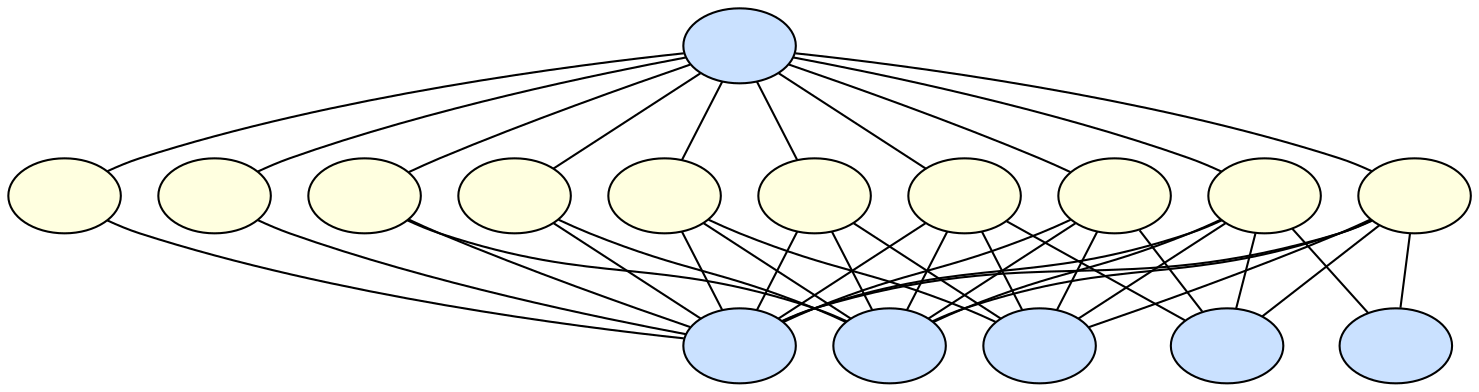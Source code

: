 graph "graph" {
	outputorder=edgesfirst overlap=false
	M1 [label="" fillcolor=lightsteelblue1 style=filled]
	P1 [label="" fillcolor=lightyellow1 style=filled]
	M1 -- P1
	M1 [label="" fillcolor=lightsteelblue1 style=filled]
	P2 [label="" fillcolor=lightyellow1 style=filled]
	M1 -- P2
	M1 [label="" fillcolor=lightsteelblue1 style=filled]
	P3 [label="" fillcolor=lightyellow1 style=filled]
	M1 -- P3
	M1 [label="" fillcolor=lightsteelblue1 style=filled]
	P4 [label="" fillcolor=lightyellow1 style=filled]
	M1 -- P4
	M1 [label="" fillcolor=lightsteelblue1 style=filled]
	P5 [label="" fillcolor=lightyellow1 style=filled]
	M1 -- P5
	M1 [label="" fillcolor=lightsteelblue1 style=filled]
	P6 [label="" fillcolor=lightyellow1 style=filled]
	M1 -- P6
	M1 [label="" fillcolor=lightsteelblue1 style=filled]
	P7 [label="" fillcolor=lightyellow1 style=filled]
	M1 -- P7
	M1 [label="" fillcolor=lightsteelblue1 style=filled]
	P8 [label="" fillcolor=lightyellow1 style=filled]
	M1 -- P8
	M1 [label="" fillcolor=lightsteelblue1 style=filled]
	P9 [label="" fillcolor=lightyellow1 style=filled]
	M1 -- P9
	M1 [label="" fillcolor=lightsteelblue1 style=filled]
	P10 [label="" fillcolor=lightyellow1 style=filled]
	M1 -- P10
	P1 [label="" fillcolor=lightyellow1 style=filled]
	M2 [label="" fillcolor=lightsteelblue1 style=filled]
	P1 -- M2
	P1 [label="" fillcolor=lightyellow1 style=filled]
	M3 [label="" fillcolor=lightsteelblue1 style=filled]
	P1 -- M3
	P1 [label="" fillcolor=lightyellow1 style=filled]
	M4 [label="" fillcolor=lightsteelblue1 style=filled]
	P1 -- M4
	P1 [label="" fillcolor=lightyellow1 style=filled]
	M5 [label="" fillcolor=lightsteelblue1 style=filled]
	P1 -- M5
	P1 [label="" fillcolor=lightyellow1 style=filled]
	M6 [label="" fillcolor=lightsteelblue1 style=filled]
	P1 -- M6
	P2 [label="" fillcolor=lightyellow1 style=filled]
	M2 [label="" fillcolor=lightsteelblue1 style=filled]
	P2 -- M2
	P2 [label="" fillcolor=lightyellow1 style=filled]
	M3 [label="" fillcolor=lightsteelblue1 style=filled]
	P2 -- M3
	P2 [label="" fillcolor=lightyellow1 style=filled]
	M4 [label="" fillcolor=lightsteelblue1 style=filled]
	P2 -- M4
	P2 [label="" fillcolor=lightyellow1 style=filled]
	M5 [label="" fillcolor=lightsteelblue1 style=filled]
	P2 -- M5
	P2 [label="" fillcolor=lightyellow1 style=filled]
	M6 [label="" fillcolor=lightsteelblue1 style=filled]
	P2 -- M6
	P3 [label="" fillcolor=lightyellow1 style=filled]
	M2 [label="" fillcolor=lightsteelblue1 style=filled]
	P3 -- M2
	P3 [label="" fillcolor=lightyellow1 style=filled]
	M3 [label="" fillcolor=lightsteelblue1 style=filled]
	P3 -- M3
	P3 [label="" fillcolor=lightyellow1 style=filled]
	M4 [label="" fillcolor=lightsteelblue1 style=filled]
	P3 -- M4
	P3 [label="" fillcolor=lightyellow1 style=filled]
	M5 [label="" fillcolor=lightsteelblue1 style=filled]
	P3 -- M5
	P4 [label="" fillcolor=lightyellow1 style=filled]
	M2 [label="" fillcolor=lightsteelblue1 style=filled]
	P4 -- M2
	P4 [label="" fillcolor=lightyellow1 style=filled]
	M3 [label="" fillcolor=lightsteelblue1 style=filled]
	P4 -- M3
	P4 [label="" fillcolor=lightyellow1 style=filled]
	M4 [label="" fillcolor=lightsteelblue1 style=filled]
	P4 -- M4
	P4 [label="" fillcolor=lightyellow1 style=filled]
	M5 [label="" fillcolor=lightsteelblue1 style=filled]
	P4 -- M5
	P5 [label="" fillcolor=lightyellow1 style=filled]
	M2 [label="" fillcolor=lightsteelblue1 style=filled]
	P5 -- M2
	P5 [label="" fillcolor=lightyellow1 style=filled]
	M3 [label="" fillcolor=lightsteelblue1 style=filled]
	P5 -- M3
	P5 [label="" fillcolor=lightyellow1 style=filled]
	M4 [label="" fillcolor=lightsteelblue1 style=filled]
	P5 -- M4
	P6 [label="" fillcolor=lightyellow1 style=filled]
	M2 [label="" fillcolor=lightsteelblue1 style=filled]
	P6 -- M2
	P6 [label="" fillcolor=lightyellow1 style=filled]
	M3 [label="" fillcolor=lightsteelblue1 style=filled]
	P6 -- M3
	P6 [label="" fillcolor=lightyellow1 style=filled]
	M4 [label="" fillcolor=lightsteelblue1 style=filled]
	P6 -- M4
	P7 [label="" fillcolor=lightyellow1 style=filled]
	M2 [label="" fillcolor=lightsteelblue1 style=filled]
	P7 -- M2
	P7 [label="" fillcolor=lightyellow1 style=filled]
	M3 [label="" fillcolor=lightsteelblue1 style=filled]
	P7 -- M3
	P8 [label="" fillcolor=lightyellow1 style=filled]
	M2 [label="" fillcolor=lightsteelblue1 style=filled]
	P8 -- M2
	P8 [label="" fillcolor=lightyellow1 style=filled]
	M3 [label="" fillcolor=lightsteelblue1 style=filled]
	P8 -- M3
	P9 [label="" fillcolor=lightyellow1 style=filled]
	M2 [label="" fillcolor=lightsteelblue1 style=filled]
	P9 -- M2
	P10 [label="" fillcolor=lightyellow1 style=filled]
	M2 [label="" fillcolor=lightsteelblue1 style=filled]
	P10 -- M2
}
